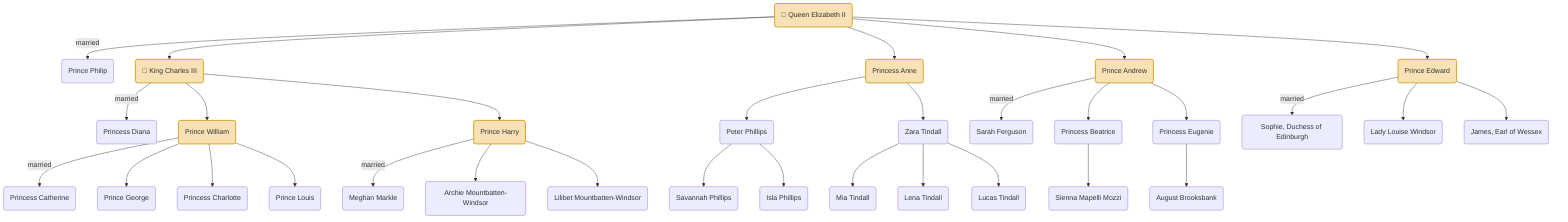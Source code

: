 graph TD;
  %% Queen Elizabeth II's Family Tree
  Queen_Elizabeth_II("👑 Queen Elizabeth II") -->|married| Prince_Phillip("Prince Philip")
  Queen_Elizabeth_II --> Charles_III("👑 King Charles III")
  Queen_Elizabeth_II --> Anne("Princess Anne")
  Queen_Elizabeth_II --> Andrew("Prince Andrew")
  Queen_Elizabeth_II --> Edward("Prince Edward")
  
  %% King Charles III's Family
  Charles_III -->|married| Diana("Princess Diana")
  Charles_III --> William("Prince William")
  Charles_III --> Harry("Prince Harry")
  William -->|married| Catherine("Princess Catherine")
  William --> George("Prince George")
  William --> Charlotte("Princess Charlotte")
  William --> Louis("Prince Louis")
  Harry -->|married| Meghan("Meghan Markle")
  Harry --> Archie("Archie Mountbatten-Windsor")
  Harry --> Lilibet("Lilibet Mountbatten-Windsor")
  
  %% Princess Anne's Family
  Anne --> Peter("Peter Phillips")
  Anne --> Zara("Zara Tindall")
  Peter --> Savannah("Savannah Phillips")
  Peter --> Isla("Isla Phillips")
  Zara --> Mia("Mia Tindall")
  Zara --> Lena("Lena Tindall")
  Zara --> Lucas("Lucas Tindall")
  
  %% Prince Andrew's Family
  Andrew -->|married| Sarah("Sarah Ferguson")
  Andrew --> Beatrice("Princess Beatrice")
  Andrew --> Eugenie("Princess Eugenie")
  Beatrice --> Sienna("Sienna Mapelli Mozzi")
  Eugenie --> August("August Brooksbank")
  
  %% Prince Edward's Family
  Edward -->|married| Sophie("Sophie, Duchess of Edinburgh")
  Edward --> Louise("Lady Louise Windsor")
  Edward --> James("James, Earl of Wessex")
  
  %% Styling
  classDef royal fill:#f7e1b5,stroke:#d4a017,stroke-width:2px;
  class Queen_Elizabeth_II,Charles_III,William,Harry,Anne,Andrew,Edward royal;